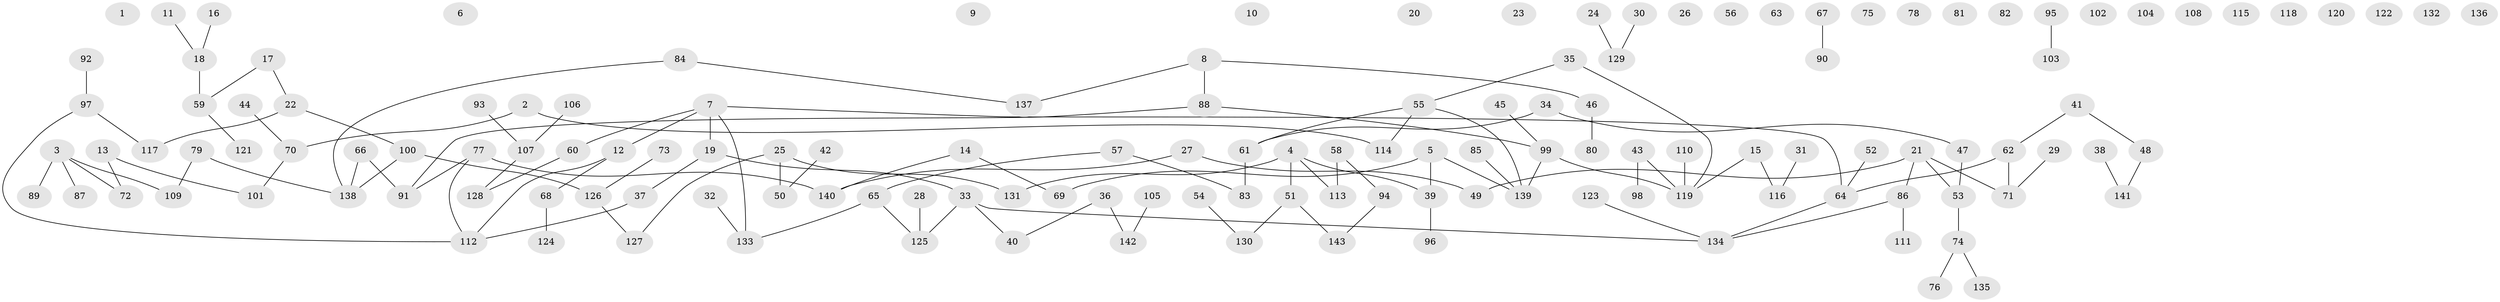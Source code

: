 // Generated by graph-tools (version 1.1) at 2025/49/03/09/25 03:49:03]
// undirected, 143 vertices, 131 edges
graph export_dot {
graph [start="1"]
  node [color=gray90,style=filled];
  1;
  2;
  3;
  4;
  5;
  6;
  7;
  8;
  9;
  10;
  11;
  12;
  13;
  14;
  15;
  16;
  17;
  18;
  19;
  20;
  21;
  22;
  23;
  24;
  25;
  26;
  27;
  28;
  29;
  30;
  31;
  32;
  33;
  34;
  35;
  36;
  37;
  38;
  39;
  40;
  41;
  42;
  43;
  44;
  45;
  46;
  47;
  48;
  49;
  50;
  51;
  52;
  53;
  54;
  55;
  56;
  57;
  58;
  59;
  60;
  61;
  62;
  63;
  64;
  65;
  66;
  67;
  68;
  69;
  70;
  71;
  72;
  73;
  74;
  75;
  76;
  77;
  78;
  79;
  80;
  81;
  82;
  83;
  84;
  85;
  86;
  87;
  88;
  89;
  90;
  91;
  92;
  93;
  94;
  95;
  96;
  97;
  98;
  99;
  100;
  101;
  102;
  103;
  104;
  105;
  106;
  107;
  108;
  109;
  110;
  111;
  112;
  113;
  114;
  115;
  116;
  117;
  118;
  119;
  120;
  121;
  122;
  123;
  124;
  125;
  126;
  127;
  128;
  129;
  130;
  131;
  132;
  133;
  134;
  135;
  136;
  137;
  138;
  139;
  140;
  141;
  142;
  143;
  2 -- 70;
  2 -- 114;
  3 -- 72;
  3 -- 87;
  3 -- 89;
  3 -- 109;
  4 -- 39;
  4 -- 51;
  4 -- 113;
  4 -- 131;
  5 -- 39;
  5 -- 69;
  5 -- 139;
  7 -- 12;
  7 -- 19;
  7 -- 60;
  7 -- 64;
  7 -- 133;
  8 -- 46;
  8 -- 88;
  8 -- 137;
  11 -- 18;
  12 -- 68;
  12 -- 112;
  13 -- 72;
  13 -- 101;
  14 -- 69;
  14 -- 140;
  15 -- 116;
  15 -- 119;
  16 -- 18;
  17 -- 22;
  17 -- 59;
  18 -- 59;
  19 -- 33;
  19 -- 37;
  21 -- 49;
  21 -- 53;
  21 -- 71;
  21 -- 86;
  22 -- 100;
  22 -- 117;
  24 -- 129;
  25 -- 50;
  25 -- 127;
  25 -- 131;
  27 -- 49;
  27 -- 140;
  28 -- 125;
  29 -- 71;
  30 -- 129;
  31 -- 116;
  32 -- 133;
  33 -- 40;
  33 -- 125;
  33 -- 134;
  34 -- 47;
  34 -- 61;
  35 -- 55;
  35 -- 119;
  36 -- 40;
  36 -- 142;
  37 -- 112;
  38 -- 141;
  39 -- 96;
  41 -- 48;
  41 -- 62;
  42 -- 50;
  43 -- 98;
  43 -- 119;
  44 -- 70;
  45 -- 99;
  46 -- 80;
  47 -- 53;
  48 -- 141;
  51 -- 130;
  51 -- 143;
  52 -- 64;
  53 -- 74;
  54 -- 130;
  55 -- 61;
  55 -- 114;
  55 -- 139;
  57 -- 65;
  57 -- 83;
  58 -- 94;
  58 -- 113;
  59 -- 121;
  60 -- 128;
  61 -- 83;
  62 -- 64;
  62 -- 71;
  64 -- 134;
  65 -- 125;
  65 -- 133;
  66 -- 91;
  66 -- 138;
  67 -- 90;
  68 -- 124;
  70 -- 101;
  73 -- 126;
  74 -- 76;
  74 -- 135;
  77 -- 91;
  77 -- 112;
  77 -- 140;
  79 -- 109;
  79 -- 138;
  84 -- 137;
  84 -- 138;
  85 -- 139;
  86 -- 111;
  86 -- 134;
  88 -- 91;
  88 -- 99;
  92 -- 97;
  93 -- 107;
  94 -- 143;
  95 -- 103;
  97 -- 112;
  97 -- 117;
  99 -- 119;
  99 -- 139;
  100 -- 126;
  100 -- 138;
  105 -- 142;
  106 -- 107;
  107 -- 128;
  110 -- 119;
  123 -- 134;
  126 -- 127;
}
